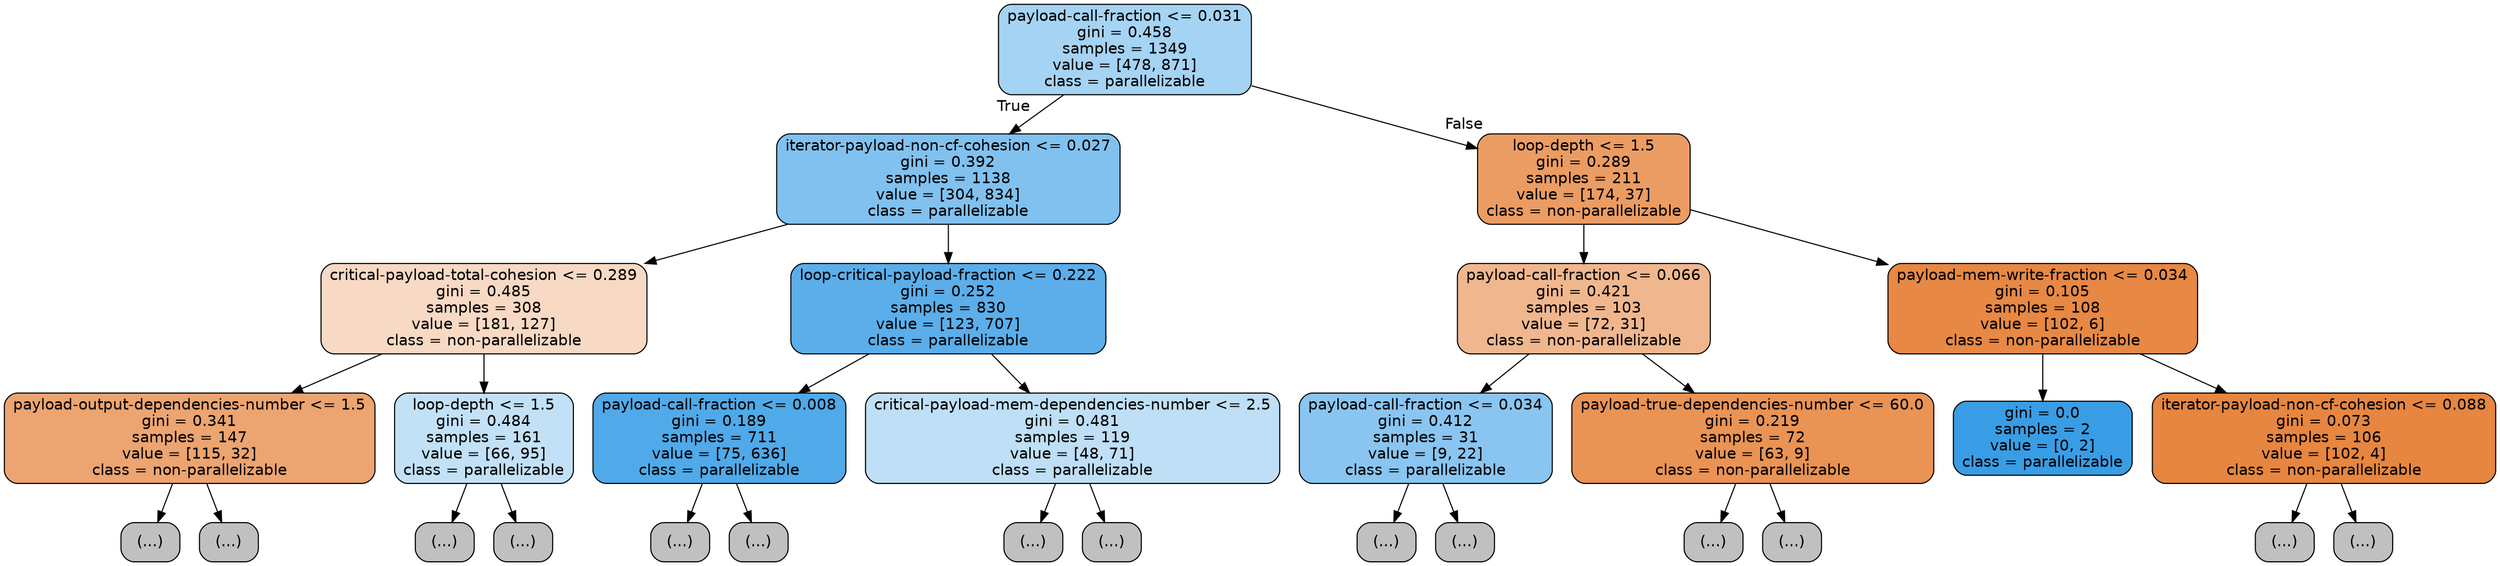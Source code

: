 digraph Tree {
node [shape=box, style="filled, rounded", color="black", fontname=helvetica] ;
edge [fontname=helvetica] ;
0 [label="payload-call-fraction <= 0.031\ngini = 0.458\nsamples = 1349\nvalue = [478, 871]\nclass = parallelizable", fillcolor="#399de573"] ;
1 [label="iterator-payload-non-cf-cohesion <= 0.027\ngini = 0.392\nsamples = 1138\nvalue = [304, 834]\nclass = parallelizable", fillcolor="#399de5a2"] ;
0 -> 1 [labeldistance=2.5, labelangle=45, headlabel="True"] ;
2 [label="critical-payload-total-cohesion <= 0.289\ngini = 0.485\nsamples = 308\nvalue = [181, 127]\nclass = non-parallelizable", fillcolor="#e581394c"] ;
1 -> 2 ;
3 [label="payload-output-dependencies-number <= 1.5\ngini = 0.341\nsamples = 147\nvalue = [115, 32]\nclass = non-parallelizable", fillcolor="#e58139b8"] ;
2 -> 3 ;
4 [label="(...)", fillcolor="#C0C0C0"] ;
3 -> 4 ;
29 [label="(...)", fillcolor="#C0C0C0"] ;
3 -> 29 ;
40 [label="loop-depth <= 1.5\ngini = 0.484\nsamples = 161\nvalue = [66, 95]\nclass = parallelizable", fillcolor="#399de54e"] ;
2 -> 40 ;
41 [label="(...)", fillcolor="#C0C0C0"] ;
40 -> 41 ;
46 [label="(...)", fillcolor="#C0C0C0"] ;
40 -> 46 ;
75 [label="loop-critical-payload-fraction <= 0.222\ngini = 0.252\nsamples = 830\nvalue = [123, 707]\nclass = parallelizable", fillcolor="#399de5d3"] ;
1 -> 75 ;
76 [label="payload-call-fraction <= 0.008\ngini = 0.189\nsamples = 711\nvalue = [75, 636]\nclass = parallelizable", fillcolor="#399de5e1"] ;
75 -> 76 ;
77 [label="(...)", fillcolor="#C0C0C0"] ;
76 -> 77 ;
174 [label="(...)", fillcolor="#C0C0C0"] ;
76 -> 174 ;
181 [label="critical-payload-mem-dependencies-number <= 2.5\ngini = 0.481\nsamples = 119\nvalue = [48, 71]\nclass = parallelizable", fillcolor="#399de553"] ;
75 -> 181 ;
182 [label="(...)", fillcolor="#C0C0C0"] ;
181 -> 182 ;
201 [label="(...)", fillcolor="#C0C0C0"] ;
181 -> 201 ;
230 [label="loop-depth <= 1.5\ngini = 0.289\nsamples = 211\nvalue = [174, 37]\nclass = non-parallelizable", fillcolor="#e58139c9"] ;
0 -> 230 [labeldistance=2.5, labelangle=-45, headlabel="False"] ;
231 [label="payload-call-fraction <= 0.066\ngini = 0.421\nsamples = 103\nvalue = [72, 31]\nclass = non-parallelizable", fillcolor="#e5813991"] ;
230 -> 231 ;
232 [label="payload-call-fraction <= 0.034\ngini = 0.412\nsamples = 31\nvalue = [9, 22]\nclass = parallelizable", fillcolor="#399de597"] ;
231 -> 232 ;
233 [label="(...)", fillcolor="#C0C0C0"] ;
232 -> 233 ;
234 [label="(...)", fillcolor="#C0C0C0"] ;
232 -> 234 ;
245 [label="payload-true-dependencies-number <= 60.0\ngini = 0.219\nsamples = 72\nvalue = [63, 9]\nclass = non-parallelizable", fillcolor="#e58139db"] ;
231 -> 245 ;
246 [label="(...)", fillcolor="#C0C0C0"] ;
245 -> 246 ;
255 [label="(...)", fillcolor="#C0C0C0"] ;
245 -> 255 ;
258 [label="payload-mem-write-fraction <= 0.034\ngini = 0.105\nsamples = 108\nvalue = [102, 6]\nclass = non-parallelizable", fillcolor="#e58139f0"] ;
230 -> 258 ;
259 [label="gini = 0.0\nsamples = 2\nvalue = [0, 2]\nclass = parallelizable", fillcolor="#399de5ff"] ;
258 -> 259 ;
260 [label="iterator-payload-non-cf-cohesion <= 0.088\ngini = 0.073\nsamples = 106\nvalue = [102, 4]\nclass = non-parallelizable", fillcolor="#e58139f5"] ;
258 -> 260 ;
261 [label="(...)", fillcolor="#C0C0C0"] ;
260 -> 261 ;
266 [label="(...)", fillcolor="#C0C0C0"] ;
260 -> 266 ;
}